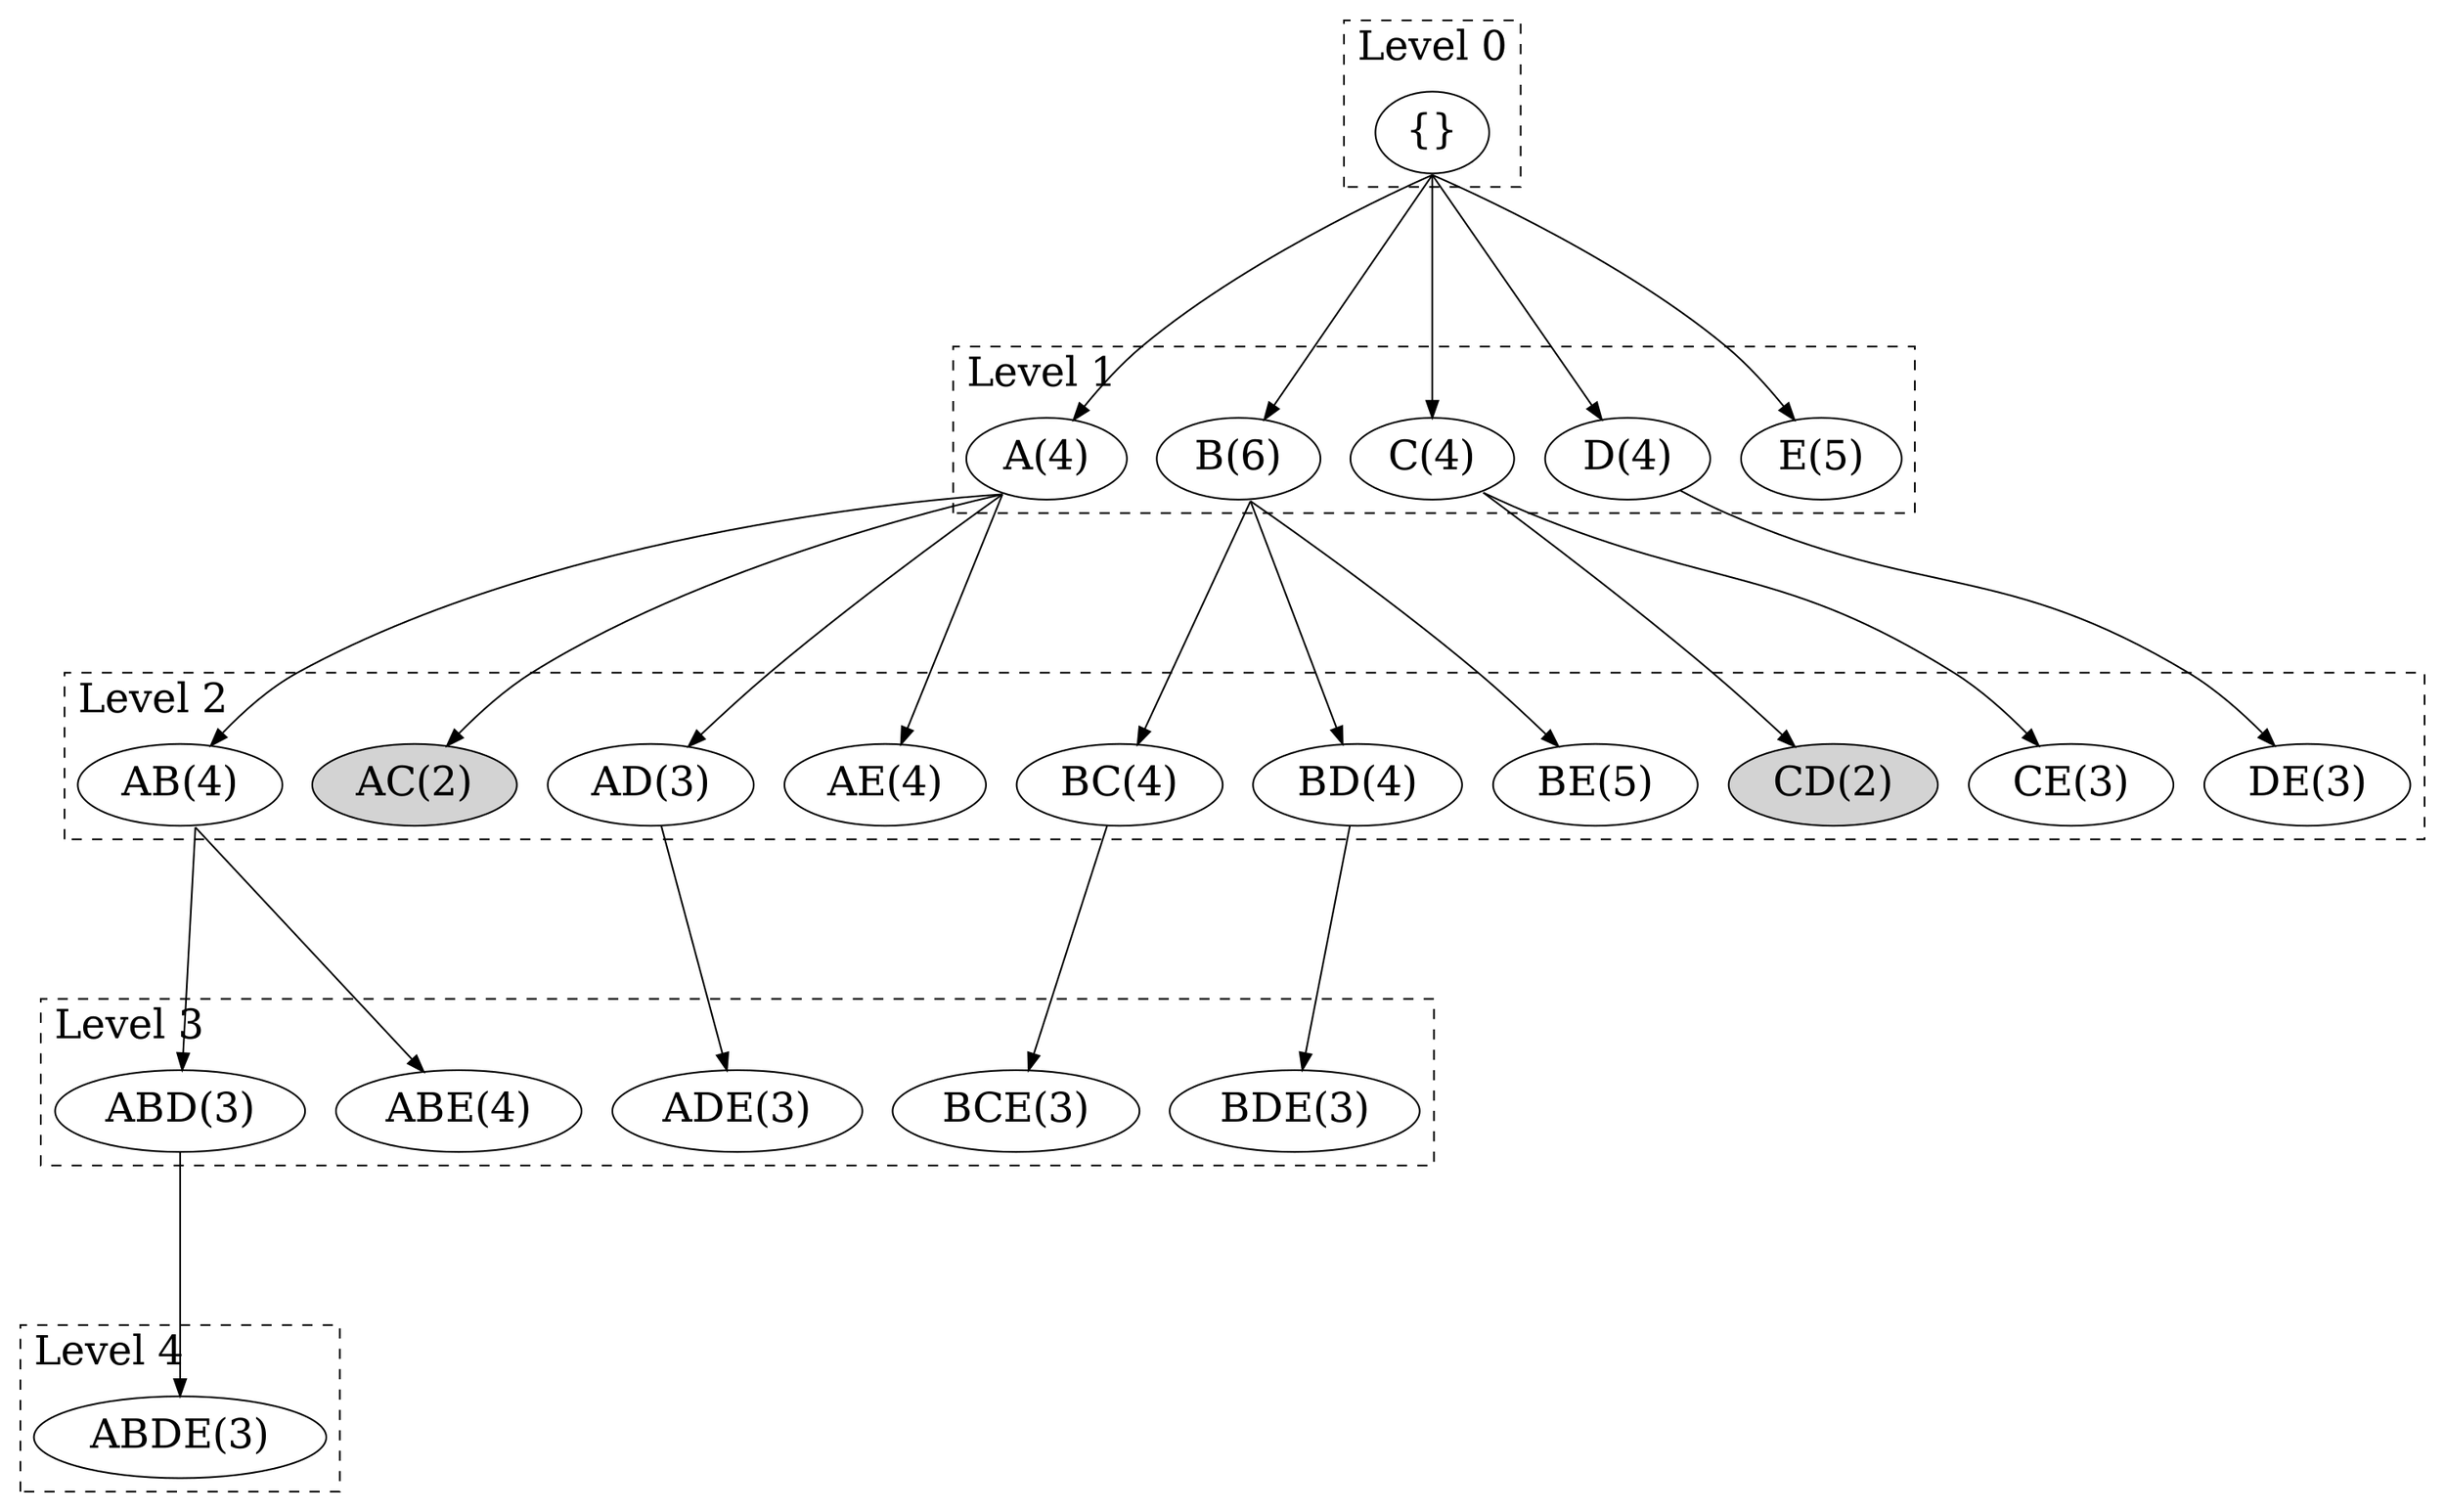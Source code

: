 digraph "Itemset Lattice" {
      node [fontsize=24];
      ranksep=2;
      fontsize=24;
      labeljust=l;
        subgraph cluster0{
	label = "Level 0";
	style=dashed;
	{node [label="{}"] empty;}
	}
	subgraph cluster1 {
	label = "Level 1";
	style=dashed;
	{node [label="A(4)"] A;}
	{node [label="B(6)"] B;}
	{node [label="C(4)"] C;}
	{node [label="D(4)"] D;}
	{node [label="E(5)"] E;}		
	{rank = same; A; B; C; D; E;  }
	{edge [style=invis] A -> B -> C -> D -> E;}
	}	
	subgraph cluster2{
	label = "Level 2";
	style=dashed;
	{node [label="AB(4)"] AB;}
	{node [label="AC(2)", style=filled, fillcolor=lightgray] AC;}
	{node [label="AD(3)"] AD;}
	{node [label="AE(4)"] AE;}
	{node [label="BC(4)"] BC;}
	{node [label="BD(4)"] BD;}
	{node [label="BE(5)"] BE;}
	{node [label="CD(2)", style=filled, fillcolor = "lightgray"] CD;}
	{node [label="CE(3)"] CE;}
	{node [label="DE(3)"] DE;}
	{rank = same; AB; AC; AD; AE; BC; BD; BE; CD; CE; DE; } 
	{edge [style=invis] 
	AB -> AC -> AD -> AE -> BC -> BD -> BE -> CD -> CE -> DE;}
	}
	subgraph cluster3{
	style=dashed;
	label = "Level 3";
	{node [label="ABD(3)"] ABD;}
	{node [label="ABE(4)"] ABE;}
	{node [label="ADE(3)"] ADE;}
	{node [label="BCE(3)"] BCE;}
	{node [label="BDE(3)"] BDE;}
	{rank = same; ABD; ABE; ADE; BCE; BDE;}
	}
	subgraph cluster4{
	label = "Level 4";
	style=dashed;
	{node [label="ABDE(3)"] ABDE;}
	{edge [style=invis] ABD -> ABE->ADE->BCE->BDE;}
	}

	{edge [ sametail="true"]
	empty -> A;
	empty -> B;
	empty -> C;
	empty -> D;
	empty -> E;
	A -> AB;
	A -> AC;
	A -> AD;
	A -> AE;
	B -> BC;
	B -> BD;
	B -> BE;
	C -> CD;
	C -> CE;
	D -> DE;
	AB -> ABD;
	AB -> ABE;
	AD -> ADE;
	BC -> BCE;
	BD -> BDE;
	ABD -> ABDE;
	}
}
